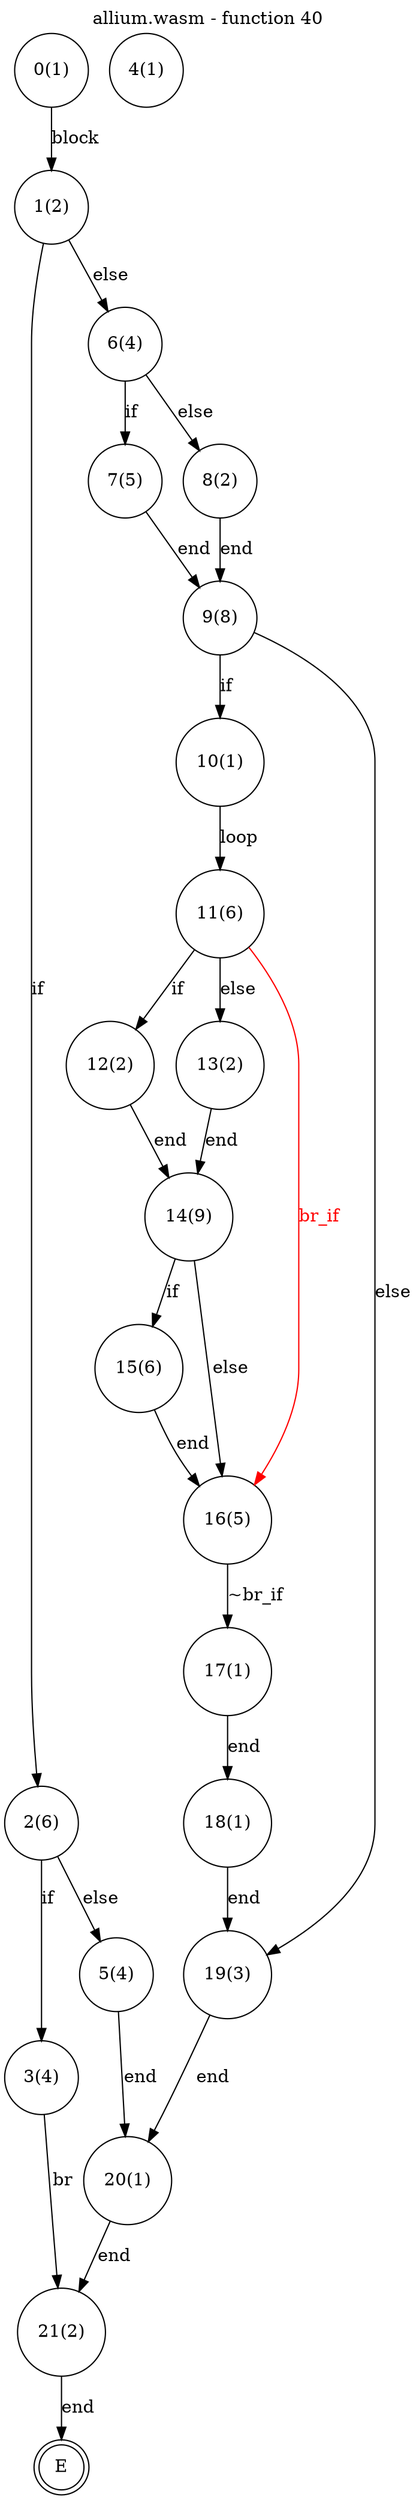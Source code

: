 digraph finite_state_machine {
    label = "allium.wasm - function 40"
    labelloc =  t
    labelfontsize = 16
    labelfontcolor = black
    labelfontname = "Helvetica"
    node [shape = doublecircle]; E ;
node [shape=circle, fontcolor=black, style="", label="0(1)"]0
node [shape=circle, fontcolor=black, style="", label="1(2)"]1
node [shape=circle, fontcolor=black, style="", label="2(6)"]2
node [shape=circle, fontcolor=black, style="", label="3(4)"]3
node [shape=circle, fontcolor=black, style="", label="4(1)"]4
node [shape=circle, fontcolor=black, style="", label="5(4)"]5
node [shape=circle, fontcolor=black, style="", label="6(4)"]6
node [shape=circle, fontcolor=black, style="", label="7(5)"]7
node [shape=circle, fontcolor=black, style="", label="8(2)"]8
node [shape=circle, fontcolor=black, style="", label="9(8)"]9
node [shape=circle, fontcolor=black, style="", label="10(1)"]10
node [shape=circle, fontcolor=black, style="", label="11(6)"]11
node [shape=circle, fontcolor=black, style="", label="12(2)"]12
node [shape=circle, fontcolor=black, style="", label="13(2)"]13
node [shape=circle, fontcolor=black, style="", label="14(9)"]14
node [shape=circle, fontcolor=black, style="", label="15(6)"]15
node [shape=circle, fontcolor=black, style="", label="16(5)"]16
node [shape=circle, fontcolor=black, style="", label="17(1)"]17
node [shape=circle, fontcolor=black, style="", label="18(1)"]18
node [shape=circle, fontcolor=black, style="", label="19(3)"]19
node [shape=circle, fontcolor=black, style="", label="20(1)"]20
node [shape=circle, fontcolor=black, style="", label="21(2)"]21
node [shape=circle, fontcolor=black, style="", label="E"]E
    0 -> 1[label="block"];
    1 -> 2[label="if"];
    1 -> 6[label="else"];
    2 -> 3[label="if"];
    2 -> 5[label="else"];
    3 -> 21[label="br"];
    5 -> 20[label="end"];
    6 -> 7[label="if"];
    6 -> 8[label="else"];
    7 -> 9[label="end"];
    8 -> 9[label="end"];
    9 -> 10[label="if"];
    9 -> 19[label="else"];
    10 -> 11[label="loop"];
    11 -> 12[label="if"];
    11 -> 13[label="else"];
    12 -> 14[label="end"];
    13 -> 14[label="end"];
    14 -> 15[label="if"];
    14 -> 16[label="else"];
    15 -> 16[label="end"];
    16 -> 17[label="~br_if"];
    16 -> 11[color="red" dir=back fontcolor="red" label="br_if"];
    17 -> 18[label="end"];
    18 -> 19[label="end"];
    19 -> 20[label="end"];
    20 -> 21[label="end"];
    21 -> E[label="end"];
}

